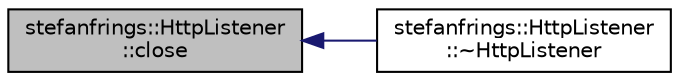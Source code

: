 digraph "stefanfrings::HttpListener::close"
{
  edge [fontname="Helvetica",fontsize="10",labelfontname="Helvetica",labelfontsize="10"];
  node [fontname="Helvetica",fontsize="10",shape=record];
  rankdir="LR";
  Node7 [label="stefanfrings::HttpListener\l::close",height=0.2,width=0.4,color="black", fillcolor="grey75", style="filled", fontcolor="black"];
  Node7 -> Node8 [dir="back",color="midnightblue",fontsize="10",style="solid",fontname="Helvetica"];
  Node8 [label="stefanfrings::HttpListener\l::~HttpListener",height=0.2,width=0.4,color="black", fillcolor="white", style="filled",URL="$classstefanfrings_1_1_http_listener.html#abf6e9c9d9715a94d922a1d437e02ee6e"];
}
